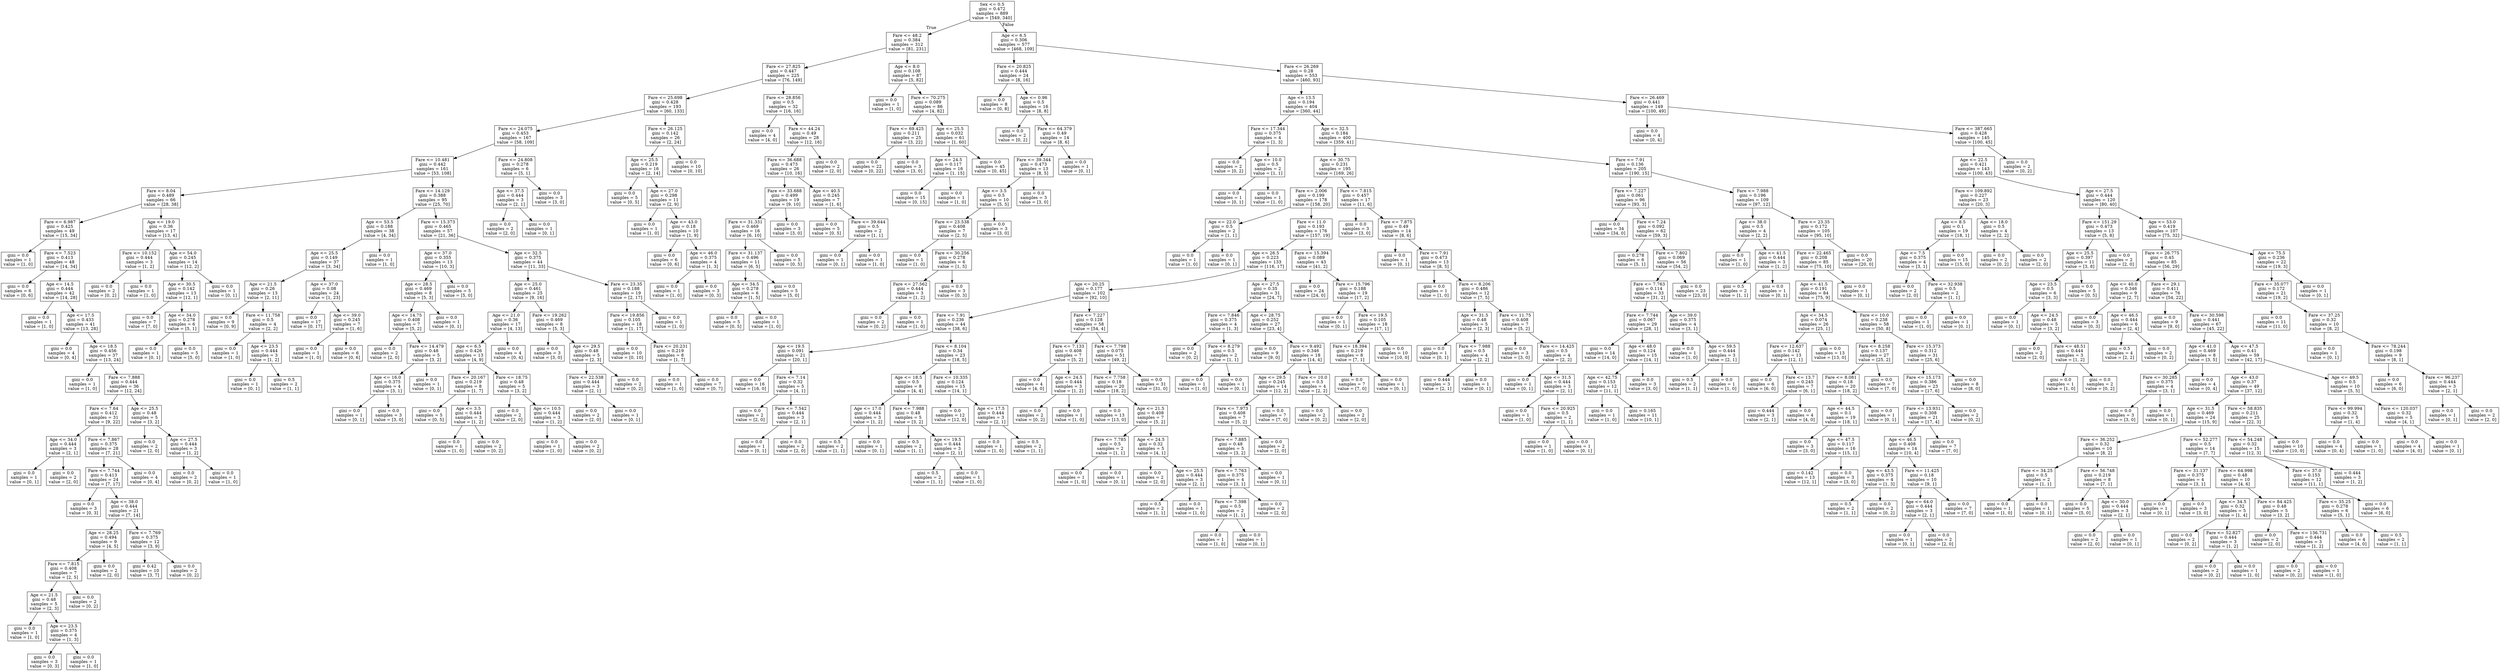 digraph Tree {
node [shape=box] ;
0 [label="Sex <= 0.5\ngini = 0.472\nsamples = 889\nvalue = [549, 340]"] ;
1 [label="Fare <= 48.2\ngini = 0.384\nsamples = 312\nvalue = [81, 231]"] ;
0 -> 1 [labeldistance=2.5, labelangle=45, headlabel="True"] ;
2 [label="Fare <= 27.825\ngini = 0.447\nsamples = 225\nvalue = [76, 149]"] ;
1 -> 2 ;
3 [label="Fare <= 25.698\ngini = 0.428\nsamples = 193\nvalue = [60, 133]"] ;
2 -> 3 ;
4 [label="Fare <= 24.075\ngini = 0.453\nsamples = 167\nvalue = [58, 109]"] ;
3 -> 4 ;
5 [label="Fare <= 10.481\ngini = 0.442\nsamples = 161\nvalue = [53, 108]"] ;
4 -> 5 ;
6 [label="Fare <= 8.04\ngini = 0.489\nsamples = 66\nvalue = [28, 38]"] ;
5 -> 6 ;
7 [label="Fare <= 6.987\ngini = 0.425\nsamples = 49\nvalue = [15, 34]"] ;
6 -> 7 ;
8 [label="gini = 0.0\nsamples = 1\nvalue = [1, 0]"] ;
7 -> 8 ;
9 [label="Fare <= 7.523\ngini = 0.413\nsamples = 48\nvalue = [14, 34]"] ;
7 -> 9 ;
10 [label="gini = 0.0\nsamples = 6\nvalue = [0, 6]"] ;
9 -> 10 ;
11 [label="Age <= 14.5\ngini = 0.444\nsamples = 42\nvalue = [14, 28]"] ;
9 -> 11 ;
12 [label="gini = 0.0\nsamples = 1\nvalue = [1, 0]"] ;
11 -> 12 ;
13 [label="Age <= 17.5\ngini = 0.433\nsamples = 41\nvalue = [13, 28]"] ;
11 -> 13 ;
14 [label="gini = 0.0\nsamples = 4\nvalue = [0, 4]"] ;
13 -> 14 ;
15 [label="Age <= 18.5\ngini = 0.456\nsamples = 37\nvalue = [13, 24]"] ;
13 -> 15 ;
16 [label="gini = 0.0\nsamples = 1\nvalue = [1, 0]"] ;
15 -> 16 ;
17 [label="Fare <= 7.888\ngini = 0.444\nsamples = 36\nvalue = [12, 24]"] ;
15 -> 17 ;
18 [label="Fare <= 7.64\ngini = 0.412\nsamples = 31\nvalue = [9, 22]"] ;
17 -> 18 ;
19 [label="Age <= 34.0\ngini = 0.444\nsamples = 3\nvalue = [2, 1]"] ;
18 -> 19 ;
20 [label="gini = 0.0\nsamples = 1\nvalue = [0, 1]"] ;
19 -> 20 ;
21 [label="gini = 0.0\nsamples = 2\nvalue = [2, 0]"] ;
19 -> 21 ;
22 [label="Fare <= 7.867\ngini = 0.375\nsamples = 28\nvalue = [7, 21]"] ;
18 -> 22 ;
23 [label="Fare <= 7.744\ngini = 0.413\nsamples = 24\nvalue = [7, 17]"] ;
22 -> 23 ;
24 [label="gini = 0.0\nsamples = 3\nvalue = [0, 3]"] ;
23 -> 24 ;
25 [label="Age <= 38.0\ngini = 0.444\nsamples = 21\nvalue = [7, 14]"] ;
23 -> 25 ;
26 [label="Age <= 28.25\ngini = 0.494\nsamples = 9\nvalue = [4, 5]"] ;
25 -> 26 ;
27 [label="Fare <= 7.815\ngini = 0.408\nsamples = 7\nvalue = [2, 5]"] ;
26 -> 27 ;
28 [label="Age <= 21.5\ngini = 0.48\nsamples = 5\nvalue = [2, 3]"] ;
27 -> 28 ;
29 [label="gini = 0.0\nsamples = 1\nvalue = [1, 0]"] ;
28 -> 29 ;
30 [label="Age <= 23.5\ngini = 0.375\nsamples = 4\nvalue = [1, 3]"] ;
28 -> 30 ;
31 [label="gini = 0.0\nsamples = 3\nvalue = [0, 3]"] ;
30 -> 31 ;
32 [label="gini = 0.0\nsamples = 1\nvalue = [1, 0]"] ;
30 -> 32 ;
33 [label="gini = 0.0\nsamples = 2\nvalue = [0, 2]"] ;
27 -> 33 ;
34 [label="gini = 0.0\nsamples = 2\nvalue = [2, 0]"] ;
26 -> 34 ;
35 [label="Fare <= 7.769\ngini = 0.375\nsamples = 12\nvalue = [3, 9]"] ;
25 -> 35 ;
36 [label="gini = 0.42\nsamples = 10\nvalue = [3, 7]"] ;
35 -> 36 ;
37 [label="gini = 0.0\nsamples = 2\nvalue = [0, 2]"] ;
35 -> 37 ;
38 [label="gini = 0.0\nsamples = 4\nvalue = [0, 4]"] ;
22 -> 38 ;
39 [label="Age <= 25.5\ngini = 0.48\nsamples = 5\nvalue = [3, 2]"] ;
17 -> 39 ;
40 [label="gini = 0.0\nsamples = 2\nvalue = [2, 0]"] ;
39 -> 40 ;
41 [label="Age <= 27.5\ngini = 0.444\nsamples = 3\nvalue = [1, 2]"] ;
39 -> 41 ;
42 [label="gini = 0.0\nsamples = 2\nvalue = [0, 2]"] ;
41 -> 42 ;
43 [label="gini = 0.0\nsamples = 1\nvalue = [1, 0]"] ;
41 -> 43 ;
44 [label="Age <= 19.0\ngini = 0.36\nsamples = 17\nvalue = [13, 4]"] ;
6 -> 44 ;
45 [label="Fare <= 10.152\ngini = 0.444\nsamples = 3\nvalue = [1, 2]"] ;
44 -> 45 ;
46 [label="gini = 0.0\nsamples = 2\nvalue = [0, 2]"] ;
45 -> 46 ;
47 [label="gini = 0.0\nsamples = 1\nvalue = [1, 0]"] ;
45 -> 47 ;
48 [label="Age <= 54.0\ngini = 0.245\nsamples = 14\nvalue = [12, 2]"] ;
44 -> 48 ;
49 [label="Age <= 30.5\ngini = 0.142\nsamples = 13\nvalue = [12, 1]"] ;
48 -> 49 ;
50 [label="gini = 0.0\nsamples = 7\nvalue = [7, 0]"] ;
49 -> 50 ;
51 [label="Age <= 34.0\ngini = 0.278\nsamples = 6\nvalue = [5, 1]"] ;
49 -> 51 ;
52 [label="gini = 0.0\nsamples = 1\nvalue = [0, 1]"] ;
51 -> 52 ;
53 [label="gini = 0.0\nsamples = 5\nvalue = [5, 0]"] ;
51 -> 53 ;
54 [label="gini = 0.0\nsamples = 1\nvalue = [0, 1]"] ;
48 -> 54 ;
55 [label="Fare <= 14.129\ngini = 0.388\nsamples = 95\nvalue = [25, 70]"] ;
5 -> 55 ;
56 [label="Age <= 53.5\ngini = 0.188\nsamples = 38\nvalue = [4, 34]"] ;
55 -> 56 ;
57 [label="Age <= 25.5\ngini = 0.149\nsamples = 37\nvalue = [3, 34]"] ;
56 -> 57 ;
58 [label="Age <= 21.5\ngini = 0.26\nsamples = 13\nvalue = [2, 11]"] ;
57 -> 58 ;
59 [label="gini = 0.0\nsamples = 9\nvalue = [0, 9]"] ;
58 -> 59 ;
60 [label="Fare <= 11.758\ngini = 0.5\nsamples = 4\nvalue = [2, 2]"] ;
58 -> 60 ;
61 [label="gini = 0.0\nsamples = 1\nvalue = [1, 0]"] ;
60 -> 61 ;
62 [label="Age <= 23.5\ngini = 0.444\nsamples = 3\nvalue = [1, 2]"] ;
60 -> 62 ;
63 [label="gini = 0.0\nsamples = 1\nvalue = [0, 1]"] ;
62 -> 63 ;
64 [label="gini = 0.5\nsamples = 2\nvalue = [1, 1]"] ;
62 -> 64 ;
65 [label="Age <= 37.0\ngini = 0.08\nsamples = 24\nvalue = [1, 23]"] ;
57 -> 65 ;
66 [label="gini = 0.0\nsamples = 17\nvalue = [0, 17]"] ;
65 -> 66 ;
67 [label="Age <= 39.0\ngini = 0.245\nsamples = 7\nvalue = [1, 6]"] ;
65 -> 67 ;
68 [label="gini = 0.0\nsamples = 1\nvalue = [1, 0]"] ;
67 -> 68 ;
69 [label="gini = 0.0\nsamples = 6\nvalue = [0, 6]"] ;
67 -> 69 ;
70 [label="gini = 0.0\nsamples = 1\nvalue = [1, 0]"] ;
56 -> 70 ;
71 [label="Fare <= 15.373\ngini = 0.465\nsamples = 57\nvalue = [21, 36]"] ;
55 -> 71 ;
72 [label="Age <= 37.0\ngini = 0.355\nsamples = 13\nvalue = [10, 3]"] ;
71 -> 72 ;
73 [label="Age <= 28.5\ngini = 0.469\nsamples = 8\nvalue = [5, 3]"] ;
72 -> 73 ;
74 [label="Age <= 14.75\ngini = 0.408\nsamples = 7\nvalue = [5, 2]"] ;
73 -> 74 ;
75 [label="gini = 0.0\nsamples = 2\nvalue = [2, 0]"] ;
74 -> 75 ;
76 [label="Fare <= 14.479\ngini = 0.48\nsamples = 5\nvalue = [3, 2]"] ;
74 -> 76 ;
77 [label="Age <= 16.0\ngini = 0.375\nsamples = 4\nvalue = [3, 1]"] ;
76 -> 77 ;
78 [label="gini = 0.0\nsamples = 1\nvalue = [0, 1]"] ;
77 -> 78 ;
79 [label="gini = 0.0\nsamples = 3\nvalue = [3, 0]"] ;
77 -> 79 ;
80 [label="gini = 0.0\nsamples = 1\nvalue = [0, 1]"] ;
76 -> 80 ;
81 [label="gini = 0.0\nsamples = 1\nvalue = [0, 1]"] ;
73 -> 81 ;
82 [label="gini = 0.0\nsamples = 5\nvalue = [5, 0]"] ;
72 -> 82 ;
83 [label="Age <= 32.5\ngini = 0.375\nsamples = 44\nvalue = [11, 33]"] ;
71 -> 83 ;
84 [label="Age <= 25.0\ngini = 0.461\nsamples = 25\nvalue = [9, 16]"] ;
83 -> 84 ;
85 [label="Age <= 21.0\ngini = 0.36\nsamples = 17\nvalue = [4, 13]"] ;
84 -> 85 ;
86 [label="Age <= 6.5\ngini = 0.426\nsamples = 13\nvalue = [4, 9]"] ;
85 -> 86 ;
87 [label="Fare <= 20.167\ngini = 0.219\nsamples = 8\nvalue = [1, 7]"] ;
86 -> 87 ;
88 [label="gini = 0.0\nsamples = 5\nvalue = [0, 5]"] ;
87 -> 88 ;
89 [label="Age <= 3.5\ngini = 0.444\nsamples = 3\nvalue = [1, 2]"] ;
87 -> 89 ;
90 [label="gini = 0.0\nsamples = 1\nvalue = [1, 0]"] ;
89 -> 90 ;
91 [label="gini = 0.0\nsamples = 2\nvalue = [0, 2]"] ;
89 -> 91 ;
92 [label="Fare <= 18.75\ngini = 0.48\nsamples = 5\nvalue = [3, 2]"] ;
86 -> 92 ;
93 [label="gini = 0.0\nsamples = 2\nvalue = [2, 0]"] ;
92 -> 93 ;
94 [label="Age <= 10.5\ngini = 0.444\nsamples = 3\nvalue = [1, 2]"] ;
92 -> 94 ;
95 [label="gini = 0.0\nsamples = 1\nvalue = [1, 0]"] ;
94 -> 95 ;
96 [label="gini = 0.0\nsamples = 2\nvalue = [0, 2]"] ;
94 -> 96 ;
97 [label="gini = 0.0\nsamples = 4\nvalue = [0, 4]"] ;
85 -> 97 ;
98 [label="Fare <= 19.262\ngini = 0.469\nsamples = 8\nvalue = [5, 3]"] ;
84 -> 98 ;
99 [label="gini = 0.0\nsamples = 3\nvalue = [3, 0]"] ;
98 -> 99 ;
100 [label="Age <= 29.5\ngini = 0.48\nsamples = 5\nvalue = [2, 3]"] ;
98 -> 100 ;
101 [label="Fare <= 22.538\ngini = 0.444\nsamples = 3\nvalue = [2, 1]"] ;
100 -> 101 ;
102 [label="gini = 0.0\nsamples = 2\nvalue = [2, 0]"] ;
101 -> 102 ;
103 [label="gini = 0.0\nsamples = 1\nvalue = [0, 1]"] ;
101 -> 103 ;
104 [label="gini = 0.0\nsamples = 2\nvalue = [0, 2]"] ;
100 -> 104 ;
105 [label="Fare <= 23.35\ngini = 0.188\nsamples = 19\nvalue = [2, 17]"] ;
83 -> 105 ;
106 [label="Fare <= 19.856\ngini = 0.105\nsamples = 18\nvalue = [1, 17]"] ;
105 -> 106 ;
107 [label="gini = 0.0\nsamples = 10\nvalue = [0, 10]"] ;
106 -> 107 ;
108 [label="Fare <= 20.231\ngini = 0.219\nsamples = 8\nvalue = [1, 7]"] ;
106 -> 108 ;
109 [label="gini = 0.0\nsamples = 1\nvalue = [1, 0]"] ;
108 -> 109 ;
110 [label="gini = 0.0\nsamples = 7\nvalue = [0, 7]"] ;
108 -> 110 ;
111 [label="gini = 0.0\nsamples = 1\nvalue = [1, 0]"] ;
105 -> 111 ;
112 [label="Fare <= 24.808\ngini = 0.278\nsamples = 6\nvalue = [5, 1]"] ;
4 -> 112 ;
113 [label="Age <= 37.5\ngini = 0.444\nsamples = 3\nvalue = [2, 1]"] ;
112 -> 113 ;
114 [label="gini = 0.0\nsamples = 2\nvalue = [2, 0]"] ;
113 -> 114 ;
115 [label="gini = 0.0\nsamples = 1\nvalue = [0, 1]"] ;
113 -> 115 ;
116 [label="gini = 0.0\nsamples = 3\nvalue = [3, 0]"] ;
112 -> 116 ;
117 [label="Fare <= 26.125\ngini = 0.142\nsamples = 26\nvalue = [2, 24]"] ;
3 -> 117 ;
118 [label="Age <= 25.5\ngini = 0.219\nsamples = 16\nvalue = [2, 14]"] ;
117 -> 118 ;
119 [label="gini = 0.0\nsamples = 5\nvalue = [0, 5]"] ;
118 -> 119 ;
120 [label="Age <= 27.0\ngini = 0.298\nsamples = 11\nvalue = [2, 9]"] ;
118 -> 120 ;
121 [label="gini = 0.0\nsamples = 1\nvalue = [1, 0]"] ;
120 -> 121 ;
122 [label="Age <= 43.0\ngini = 0.18\nsamples = 10\nvalue = [1, 9]"] ;
120 -> 122 ;
123 [label="gini = 0.0\nsamples = 6\nvalue = [0, 6]"] ;
122 -> 123 ;
124 [label="Age <= 46.0\ngini = 0.375\nsamples = 4\nvalue = [1, 3]"] ;
122 -> 124 ;
125 [label="gini = 0.0\nsamples = 1\nvalue = [1, 0]"] ;
124 -> 125 ;
126 [label="gini = 0.0\nsamples = 3\nvalue = [0, 3]"] ;
124 -> 126 ;
127 [label="gini = 0.0\nsamples = 10\nvalue = [0, 10]"] ;
117 -> 127 ;
128 [label="Fare <= 28.856\ngini = 0.5\nsamples = 32\nvalue = [16, 16]"] ;
2 -> 128 ;
129 [label="gini = 0.0\nsamples = 4\nvalue = [4, 0]"] ;
128 -> 129 ;
130 [label="Fare <= 44.24\ngini = 0.49\nsamples = 28\nvalue = [12, 16]"] ;
128 -> 130 ;
131 [label="Fare <= 36.688\ngini = 0.473\nsamples = 26\nvalue = [10, 16]"] ;
130 -> 131 ;
132 [label="Fare <= 33.688\ngini = 0.499\nsamples = 19\nvalue = [9, 10]"] ;
131 -> 132 ;
133 [label="Fare <= 31.331\ngini = 0.469\nsamples = 16\nvalue = [6, 10]"] ;
132 -> 133 ;
134 [label="Fare <= 31.137\ngini = 0.496\nsamples = 11\nvalue = [6, 5]"] ;
133 -> 134 ;
135 [label="Age <= 34.5\ngini = 0.278\nsamples = 6\nvalue = [1, 5]"] ;
134 -> 135 ;
136 [label="gini = 0.0\nsamples = 5\nvalue = [0, 5]"] ;
135 -> 136 ;
137 [label="gini = 0.0\nsamples = 1\nvalue = [1, 0]"] ;
135 -> 137 ;
138 [label="gini = 0.0\nsamples = 5\nvalue = [5, 0]"] ;
134 -> 138 ;
139 [label="gini = 0.0\nsamples = 5\nvalue = [0, 5]"] ;
133 -> 139 ;
140 [label="gini = 0.0\nsamples = 3\nvalue = [3, 0]"] ;
132 -> 140 ;
141 [label="Age <= 40.5\ngini = 0.245\nsamples = 7\nvalue = [1, 6]"] ;
131 -> 141 ;
142 [label="gini = 0.0\nsamples = 5\nvalue = [0, 5]"] ;
141 -> 142 ;
143 [label="Fare <= 39.644\ngini = 0.5\nsamples = 2\nvalue = [1, 1]"] ;
141 -> 143 ;
144 [label="gini = 0.0\nsamples = 1\nvalue = [0, 1]"] ;
143 -> 144 ;
145 [label="gini = 0.0\nsamples = 1\nvalue = [1, 0]"] ;
143 -> 145 ;
146 [label="gini = 0.0\nsamples = 2\nvalue = [2, 0]"] ;
130 -> 146 ;
147 [label="Age <= 8.0\ngini = 0.108\nsamples = 87\nvalue = [5, 82]"] ;
1 -> 147 ;
148 [label="gini = 0.0\nsamples = 1\nvalue = [1, 0]"] ;
147 -> 148 ;
149 [label="Fare <= 70.275\ngini = 0.089\nsamples = 86\nvalue = [4, 82]"] ;
147 -> 149 ;
150 [label="Fare <= 69.425\ngini = 0.211\nsamples = 25\nvalue = [3, 22]"] ;
149 -> 150 ;
151 [label="gini = 0.0\nsamples = 22\nvalue = [0, 22]"] ;
150 -> 151 ;
152 [label="gini = 0.0\nsamples = 3\nvalue = [3, 0]"] ;
150 -> 152 ;
153 [label="Age <= 25.5\ngini = 0.032\nsamples = 61\nvalue = [1, 60]"] ;
149 -> 153 ;
154 [label="Age <= 24.5\ngini = 0.117\nsamples = 16\nvalue = [1, 15]"] ;
153 -> 154 ;
155 [label="gini = 0.0\nsamples = 15\nvalue = [0, 15]"] ;
154 -> 155 ;
156 [label="gini = 0.0\nsamples = 1\nvalue = [1, 0]"] ;
154 -> 156 ;
157 [label="gini = 0.0\nsamples = 45\nvalue = [0, 45]"] ;
153 -> 157 ;
158 [label="Age <= 6.5\ngini = 0.306\nsamples = 577\nvalue = [468, 109]"] ;
0 -> 158 [labeldistance=2.5, labelangle=-45, headlabel="False"] ;
159 [label="Fare <= 20.825\ngini = 0.444\nsamples = 24\nvalue = [8, 16]"] ;
158 -> 159 ;
160 [label="gini = 0.0\nsamples = 8\nvalue = [0, 8]"] ;
159 -> 160 ;
161 [label="Age <= 0.96\ngini = 0.5\nsamples = 16\nvalue = [8, 8]"] ;
159 -> 161 ;
162 [label="gini = 0.0\nsamples = 2\nvalue = [0, 2]"] ;
161 -> 162 ;
163 [label="Fare <= 64.379\ngini = 0.49\nsamples = 14\nvalue = [8, 6]"] ;
161 -> 163 ;
164 [label="Fare <= 39.344\ngini = 0.473\nsamples = 13\nvalue = [8, 5]"] ;
163 -> 164 ;
165 [label="Age <= 3.5\ngini = 0.5\nsamples = 10\nvalue = [5, 5]"] ;
164 -> 165 ;
166 [label="Fare <= 23.538\ngini = 0.408\nsamples = 7\nvalue = [2, 5]"] ;
165 -> 166 ;
167 [label="gini = 0.0\nsamples = 1\nvalue = [1, 0]"] ;
166 -> 167 ;
168 [label="Fare <= 30.256\ngini = 0.278\nsamples = 6\nvalue = [1, 5]"] ;
166 -> 168 ;
169 [label="Fare <= 27.562\ngini = 0.444\nsamples = 3\nvalue = [1, 2]"] ;
168 -> 169 ;
170 [label="gini = 0.0\nsamples = 2\nvalue = [0, 2]"] ;
169 -> 170 ;
171 [label="gini = 0.0\nsamples = 1\nvalue = [1, 0]"] ;
169 -> 171 ;
172 [label="gini = 0.0\nsamples = 3\nvalue = [0, 3]"] ;
168 -> 172 ;
173 [label="gini = 0.0\nsamples = 3\nvalue = [3, 0]"] ;
165 -> 173 ;
174 [label="gini = 0.0\nsamples = 3\nvalue = [3, 0]"] ;
164 -> 174 ;
175 [label="gini = 0.0\nsamples = 1\nvalue = [0, 1]"] ;
163 -> 175 ;
176 [label="Fare <= 26.269\ngini = 0.28\nsamples = 553\nvalue = [460, 93]"] ;
158 -> 176 ;
177 [label="Age <= 13.5\ngini = 0.194\nsamples = 404\nvalue = [360, 44]"] ;
176 -> 177 ;
178 [label="Fare <= 17.344\ngini = 0.375\nsamples = 4\nvalue = [1, 3]"] ;
177 -> 178 ;
179 [label="gini = 0.0\nsamples = 2\nvalue = [0, 2]"] ;
178 -> 179 ;
180 [label="Age <= 10.0\ngini = 0.5\nsamples = 2\nvalue = [1, 1]"] ;
178 -> 180 ;
181 [label="gini = 0.0\nsamples = 1\nvalue = [0, 1]"] ;
180 -> 181 ;
182 [label="gini = 0.0\nsamples = 1\nvalue = [1, 0]"] ;
180 -> 182 ;
183 [label="Age <= 32.5\ngini = 0.184\nsamples = 400\nvalue = [359, 41]"] ;
177 -> 183 ;
184 [label="Age <= 30.75\ngini = 0.231\nsamples = 195\nvalue = [169, 26]"] ;
183 -> 184 ;
185 [label="Fare <= 2.006\ngini = 0.199\nsamples = 178\nvalue = [158, 20]"] ;
184 -> 185 ;
186 [label="Age <= 22.0\ngini = 0.5\nsamples = 2\nvalue = [1, 1]"] ;
185 -> 186 ;
187 [label="gini = 0.0\nsamples = 1\nvalue = [1, 0]"] ;
186 -> 187 ;
188 [label="gini = 0.0\nsamples = 1\nvalue = [0, 1]"] ;
186 -> 188 ;
189 [label="Fare <= 11.0\ngini = 0.193\nsamples = 176\nvalue = [157, 19]"] ;
185 -> 189 ;
190 [label="Age <= 26.5\ngini = 0.223\nsamples = 133\nvalue = [116, 17]"] ;
189 -> 190 ;
191 [label="Age <= 20.25\ngini = 0.177\nsamples = 102\nvalue = [92, 10]"] ;
190 -> 191 ;
192 [label="Fare <= 7.91\ngini = 0.236\nsamples = 44\nvalue = [38, 6]"] ;
191 -> 192 ;
193 [label="Age <= 19.5\ngini = 0.091\nsamples = 21\nvalue = [20, 1]"] ;
192 -> 193 ;
194 [label="gini = 0.0\nsamples = 16\nvalue = [16, 0]"] ;
193 -> 194 ;
195 [label="Fare <= 7.14\ngini = 0.32\nsamples = 5\nvalue = [4, 1]"] ;
193 -> 195 ;
196 [label="gini = 0.0\nsamples = 2\nvalue = [2, 0]"] ;
195 -> 196 ;
197 [label="Fare <= 7.542\ngini = 0.444\nsamples = 3\nvalue = [2, 1]"] ;
195 -> 197 ;
198 [label="gini = 0.0\nsamples = 1\nvalue = [0, 1]"] ;
197 -> 198 ;
199 [label="gini = 0.0\nsamples = 2\nvalue = [2, 0]"] ;
197 -> 199 ;
200 [label="Fare <= 8.104\ngini = 0.34\nsamples = 23\nvalue = [18, 5]"] ;
192 -> 200 ;
201 [label="Age <= 18.5\ngini = 0.5\nsamples = 8\nvalue = [4, 4]"] ;
200 -> 201 ;
202 [label="Age <= 17.0\ngini = 0.444\nsamples = 3\nvalue = [1, 2]"] ;
201 -> 202 ;
203 [label="gini = 0.5\nsamples = 2\nvalue = [1, 1]"] ;
202 -> 203 ;
204 [label="gini = 0.0\nsamples = 1\nvalue = [0, 1]"] ;
202 -> 204 ;
205 [label="Fare <= 7.988\ngini = 0.48\nsamples = 5\nvalue = [3, 2]"] ;
201 -> 205 ;
206 [label="gini = 0.5\nsamples = 2\nvalue = [1, 1]"] ;
205 -> 206 ;
207 [label="Age <= 19.5\ngini = 0.444\nsamples = 3\nvalue = [2, 1]"] ;
205 -> 207 ;
208 [label="gini = 0.5\nsamples = 2\nvalue = [1, 1]"] ;
207 -> 208 ;
209 [label="gini = 0.0\nsamples = 1\nvalue = [1, 0]"] ;
207 -> 209 ;
210 [label="Fare <= 10.335\ngini = 0.124\nsamples = 15\nvalue = [14, 1]"] ;
200 -> 210 ;
211 [label="gini = 0.0\nsamples = 12\nvalue = [12, 0]"] ;
210 -> 211 ;
212 [label="Age <= 17.5\ngini = 0.444\nsamples = 3\nvalue = [2, 1]"] ;
210 -> 212 ;
213 [label="gini = 0.0\nsamples = 1\nvalue = [1, 0]"] ;
212 -> 213 ;
214 [label="gini = 0.5\nsamples = 2\nvalue = [1, 1]"] ;
212 -> 214 ;
215 [label="Fare <= 7.227\ngini = 0.128\nsamples = 58\nvalue = [54, 4]"] ;
191 -> 215 ;
216 [label="Fare <= 7.133\ngini = 0.408\nsamples = 7\nvalue = [5, 2]"] ;
215 -> 216 ;
217 [label="gini = 0.0\nsamples = 4\nvalue = [4, 0]"] ;
216 -> 217 ;
218 [label="Age <= 24.5\ngini = 0.444\nsamples = 3\nvalue = [1, 2]"] ;
216 -> 218 ;
219 [label="gini = 0.0\nsamples = 2\nvalue = [0, 2]"] ;
218 -> 219 ;
220 [label="gini = 0.0\nsamples = 1\nvalue = [1, 0]"] ;
218 -> 220 ;
221 [label="Fare <= 7.798\ngini = 0.075\nsamples = 51\nvalue = [49, 2]"] ;
215 -> 221 ;
222 [label="Fare <= 7.758\ngini = 0.18\nsamples = 20\nvalue = [18, 2]"] ;
221 -> 222 ;
223 [label="gini = 0.0\nsamples = 13\nvalue = [13, 0]"] ;
222 -> 223 ;
224 [label="Age <= 21.5\ngini = 0.408\nsamples = 7\nvalue = [5, 2]"] ;
222 -> 224 ;
225 [label="Fare <= 7.785\ngini = 0.5\nsamples = 2\nvalue = [1, 1]"] ;
224 -> 225 ;
226 [label="gini = 0.0\nsamples = 1\nvalue = [1, 0]"] ;
225 -> 226 ;
227 [label="gini = 0.0\nsamples = 1\nvalue = [0, 1]"] ;
225 -> 227 ;
228 [label="Age <= 24.5\ngini = 0.32\nsamples = 5\nvalue = [4, 1]"] ;
224 -> 228 ;
229 [label="gini = 0.0\nsamples = 2\nvalue = [2, 0]"] ;
228 -> 229 ;
230 [label="Age <= 25.5\ngini = 0.444\nsamples = 3\nvalue = [2, 1]"] ;
228 -> 230 ;
231 [label="gini = 0.5\nsamples = 2\nvalue = [1, 1]"] ;
230 -> 231 ;
232 [label="gini = 0.0\nsamples = 1\nvalue = [1, 0]"] ;
230 -> 232 ;
233 [label="gini = 0.0\nsamples = 31\nvalue = [31, 0]"] ;
221 -> 233 ;
234 [label="Age <= 27.5\ngini = 0.35\nsamples = 31\nvalue = [24, 7]"] ;
190 -> 234 ;
235 [label="Fare <= 7.846\ngini = 0.375\nsamples = 4\nvalue = [1, 3]"] ;
234 -> 235 ;
236 [label="gini = 0.0\nsamples = 2\nvalue = [0, 2]"] ;
235 -> 236 ;
237 [label="Fare <= 8.279\ngini = 0.5\nsamples = 2\nvalue = [1, 1]"] ;
235 -> 237 ;
238 [label="gini = 0.0\nsamples = 1\nvalue = [1, 0]"] ;
237 -> 238 ;
239 [label="gini = 0.0\nsamples = 1\nvalue = [0, 1]"] ;
237 -> 239 ;
240 [label="Age <= 28.75\ngini = 0.252\nsamples = 27\nvalue = [23, 4]"] ;
234 -> 240 ;
241 [label="gini = 0.0\nsamples = 9\nvalue = [9, 0]"] ;
240 -> 241 ;
242 [label="Fare <= 9.492\ngini = 0.346\nsamples = 18\nvalue = [14, 4]"] ;
240 -> 242 ;
243 [label="Age <= 29.5\ngini = 0.245\nsamples = 14\nvalue = [12, 2]"] ;
242 -> 243 ;
244 [label="Fare <= 7.973\ngini = 0.408\nsamples = 7\nvalue = [5, 2]"] ;
243 -> 244 ;
245 [label="Fare <= 7.885\ngini = 0.48\nsamples = 5\nvalue = [3, 2]"] ;
244 -> 245 ;
246 [label="Fare <= 7.763\ngini = 0.375\nsamples = 4\nvalue = [3, 1]"] ;
245 -> 246 ;
247 [label="Fare <= 7.398\ngini = 0.5\nsamples = 2\nvalue = [1, 1]"] ;
246 -> 247 ;
248 [label="gini = 0.0\nsamples = 1\nvalue = [1, 0]"] ;
247 -> 248 ;
249 [label="gini = 0.0\nsamples = 1\nvalue = [0, 1]"] ;
247 -> 249 ;
250 [label="gini = 0.0\nsamples = 2\nvalue = [2, 0]"] ;
246 -> 250 ;
251 [label="gini = 0.0\nsamples = 1\nvalue = [0, 1]"] ;
245 -> 251 ;
252 [label="gini = 0.0\nsamples = 2\nvalue = [2, 0]"] ;
244 -> 252 ;
253 [label="gini = 0.0\nsamples = 7\nvalue = [7, 0]"] ;
243 -> 253 ;
254 [label="Fare <= 10.0\ngini = 0.5\nsamples = 4\nvalue = [2, 2]"] ;
242 -> 254 ;
255 [label="gini = 0.0\nsamples = 2\nvalue = [0, 2]"] ;
254 -> 255 ;
256 [label="gini = 0.0\nsamples = 2\nvalue = [2, 0]"] ;
254 -> 256 ;
257 [label="Fare <= 15.394\ngini = 0.089\nsamples = 43\nvalue = [41, 2]"] ;
189 -> 257 ;
258 [label="gini = 0.0\nsamples = 24\nvalue = [24, 0]"] ;
257 -> 258 ;
259 [label="Fare <= 15.796\ngini = 0.188\nsamples = 19\nvalue = [17, 2]"] ;
257 -> 259 ;
260 [label="gini = 0.0\nsamples = 1\nvalue = [0, 1]"] ;
259 -> 260 ;
261 [label="Fare <= 19.5\ngini = 0.105\nsamples = 18\nvalue = [17, 1]"] ;
259 -> 261 ;
262 [label="Fare <= 18.394\ngini = 0.219\nsamples = 8\nvalue = [7, 1]"] ;
261 -> 262 ;
263 [label="gini = 0.0\nsamples = 7\nvalue = [7, 0]"] ;
262 -> 263 ;
264 [label="gini = 0.0\nsamples = 1\nvalue = [0, 1]"] ;
262 -> 264 ;
265 [label="gini = 0.0\nsamples = 10\nvalue = [10, 0]"] ;
261 -> 265 ;
266 [label="Fare <= 7.815\ngini = 0.457\nsamples = 17\nvalue = [11, 6]"] ;
184 -> 266 ;
267 [label="gini = 0.0\nsamples = 3\nvalue = [3, 0]"] ;
266 -> 267 ;
268 [label="Fare <= 7.875\ngini = 0.49\nsamples = 14\nvalue = [8, 6]"] ;
266 -> 268 ;
269 [label="gini = 0.0\nsamples = 1\nvalue = [0, 1]"] ;
268 -> 269 ;
270 [label="Fare <= 7.91\ngini = 0.473\nsamples = 13\nvalue = [8, 5]"] ;
268 -> 270 ;
271 [label="gini = 0.0\nsamples = 1\nvalue = [1, 0]"] ;
270 -> 271 ;
272 [label="Fare <= 8.206\ngini = 0.486\nsamples = 12\nvalue = [7, 5]"] ;
270 -> 272 ;
273 [label="Age <= 31.5\ngini = 0.48\nsamples = 5\nvalue = [2, 3]"] ;
272 -> 273 ;
274 [label="gini = 0.0\nsamples = 1\nvalue = [0, 1]"] ;
273 -> 274 ;
275 [label="Fare <= 7.988\ngini = 0.5\nsamples = 4\nvalue = [2, 2]"] ;
273 -> 275 ;
276 [label="gini = 0.444\nsamples = 3\nvalue = [2, 1]"] ;
275 -> 276 ;
277 [label="gini = 0.0\nsamples = 1\nvalue = [0, 1]"] ;
275 -> 277 ;
278 [label="Fare <= 11.75\ngini = 0.408\nsamples = 7\nvalue = [5, 2]"] ;
272 -> 278 ;
279 [label="gini = 0.0\nsamples = 3\nvalue = [3, 0]"] ;
278 -> 279 ;
280 [label="Fare <= 14.425\ngini = 0.5\nsamples = 4\nvalue = [2, 2]"] ;
278 -> 280 ;
281 [label="gini = 0.0\nsamples = 1\nvalue = [0, 1]"] ;
280 -> 281 ;
282 [label="Age <= 31.5\ngini = 0.444\nsamples = 3\nvalue = [2, 1]"] ;
280 -> 282 ;
283 [label="gini = 0.0\nsamples = 1\nvalue = [1, 0]"] ;
282 -> 283 ;
284 [label="Fare <= 20.925\ngini = 0.5\nsamples = 2\nvalue = [1, 1]"] ;
282 -> 284 ;
285 [label="gini = 0.0\nsamples = 1\nvalue = [1, 0]"] ;
284 -> 285 ;
286 [label="gini = 0.0\nsamples = 1\nvalue = [0, 1]"] ;
284 -> 286 ;
287 [label="Fare <= 7.91\ngini = 0.136\nsamples = 205\nvalue = [190, 15]"] ;
183 -> 287 ;
288 [label="Fare <= 7.227\ngini = 0.061\nsamples = 96\nvalue = [93, 3]"] ;
287 -> 288 ;
289 [label="gini = 0.0\nsamples = 34\nvalue = [34, 0]"] ;
288 -> 289 ;
290 [label="Fare <= 7.24\ngini = 0.092\nsamples = 62\nvalue = [59, 3]"] ;
288 -> 290 ;
291 [label="gini = 0.278\nsamples = 6\nvalue = [5, 1]"] ;
290 -> 291 ;
292 [label="Fare <= 7.802\ngini = 0.069\nsamples = 56\nvalue = [54, 2]"] ;
290 -> 292 ;
293 [label="Fare <= 7.763\ngini = 0.114\nsamples = 33\nvalue = [31, 2]"] ;
292 -> 293 ;
294 [label="Fare <= 7.744\ngini = 0.067\nsamples = 29\nvalue = [28, 1]"] ;
293 -> 294 ;
295 [label="gini = 0.0\nsamples = 14\nvalue = [14, 0]"] ;
294 -> 295 ;
296 [label="Age <= 48.0\ngini = 0.124\nsamples = 15\nvalue = [14, 1]"] ;
294 -> 296 ;
297 [label="Age <= 42.75\ngini = 0.153\nsamples = 12\nvalue = [11, 1]"] ;
296 -> 297 ;
298 [label="gini = 0.0\nsamples = 1\nvalue = [1, 0]"] ;
297 -> 298 ;
299 [label="gini = 0.165\nsamples = 11\nvalue = [10, 1]"] ;
297 -> 299 ;
300 [label="gini = 0.0\nsamples = 3\nvalue = [3, 0]"] ;
296 -> 300 ;
301 [label="Age <= 39.0\ngini = 0.375\nsamples = 4\nvalue = [3, 1]"] ;
293 -> 301 ;
302 [label="gini = 0.0\nsamples = 1\nvalue = [1, 0]"] ;
301 -> 302 ;
303 [label="Age <= 59.5\ngini = 0.444\nsamples = 3\nvalue = [2, 1]"] ;
301 -> 303 ;
304 [label="gini = 0.5\nsamples = 2\nvalue = [1, 1]"] ;
303 -> 304 ;
305 [label="gini = 0.0\nsamples = 1\nvalue = [1, 0]"] ;
303 -> 305 ;
306 [label="gini = 0.0\nsamples = 23\nvalue = [23, 0]"] ;
292 -> 306 ;
307 [label="Fare <= 7.988\ngini = 0.196\nsamples = 109\nvalue = [97, 12]"] ;
287 -> 307 ;
308 [label="Age <= 38.0\ngini = 0.5\nsamples = 4\nvalue = [2, 2]"] ;
307 -> 308 ;
309 [label="gini = 0.0\nsamples = 1\nvalue = [1, 0]"] ;
308 -> 309 ;
310 [label="Age <= 41.5\ngini = 0.444\nsamples = 3\nvalue = [1, 2]"] ;
308 -> 310 ;
311 [label="gini = 0.5\nsamples = 2\nvalue = [1, 1]"] ;
310 -> 311 ;
312 [label="gini = 0.0\nsamples = 1\nvalue = [0, 1]"] ;
310 -> 312 ;
313 [label="Fare <= 23.35\ngini = 0.172\nsamples = 105\nvalue = [95, 10]"] ;
307 -> 313 ;
314 [label="Fare <= 22.465\ngini = 0.208\nsamples = 85\nvalue = [75, 10]"] ;
313 -> 314 ;
315 [label="Age <= 41.5\ngini = 0.191\nsamples = 84\nvalue = [75, 9]"] ;
314 -> 315 ;
316 [label="Age <= 34.5\ngini = 0.074\nsamples = 26\nvalue = [25, 1]"] ;
315 -> 316 ;
317 [label="Fare <= 12.637\ngini = 0.142\nsamples = 13\nvalue = [12, 1]"] ;
316 -> 317 ;
318 [label="gini = 0.0\nsamples = 6\nvalue = [6, 0]"] ;
317 -> 318 ;
319 [label="Fare <= 13.7\ngini = 0.245\nsamples = 7\nvalue = [6, 1]"] ;
317 -> 319 ;
320 [label="gini = 0.444\nsamples = 3\nvalue = [2, 1]"] ;
319 -> 320 ;
321 [label="gini = 0.0\nsamples = 4\nvalue = [4, 0]"] ;
319 -> 321 ;
322 [label="gini = 0.0\nsamples = 13\nvalue = [13, 0]"] ;
316 -> 322 ;
323 [label="Fare <= 10.0\ngini = 0.238\nsamples = 58\nvalue = [50, 8]"] ;
315 -> 323 ;
324 [label="Fare <= 8.258\ngini = 0.137\nsamples = 27\nvalue = [25, 2]"] ;
323 -> 324 ;
325 [label="Fare <= 8.081\ngini = 0.18\nsamples = 20\nvalue = [18, 2]"] ;
324 -> 325 ;
326 [label="Age <= 44.5\ngini = 0.1\nsamples = 19\nvalue = [18, 1]"] ;
325 -> 326 ;
327 [label="gini = 0.0\nsamples = 3\nvalue = [3, 0]"] ;
326 -> 327 ;
328 [label="Age <= 47.5\ngini = 0.117\nsamples = 16\nvalue = [15, 1]"] ;
326 -> 328 ;
329 [label="gini = 0.142\nsamples = 13\nvalue = [12, 1]"] ;
328 -> 329 ;
330 [label="gini = 0.0\nsamples = 3\nvalue = [3, 0]"] ;
328 -> 330 ;
331 [label="gini = 0.0\nsamples = 1\nvalue = [0, 1]"] ;
325 -> 331 ;
332 [label="gini = 0.0\nsamples = 7\nvalue = [7, 0]"] ;
324 -> 332 ;
333 [label="Fare <= 15.373\ngini = 0.312\nsamples = 31\nvalue = [25, 6]"] ;
323 -> 333 ;
334 [label="Fare <= 15.173\ngini = 0.386\nsamples = 23\nvalue = [17, 6]"] ;
333 -> 334 ;
335 [label="Fare <= 13.931\ngini = 0.308\nsamples = 21\nvalue = [17, 4]"] ;
334 -> 335 ;
336 [label="Age <= 46.5\ngini = 0.408\nsamples = 14\nvalue = [10, 4]"] ;
335 -> 336 ;
337 [label="Age <= 43.5\ngini = 0.375\nsamples = 4\nvalue = [1, 3]"] ;
336 -> 337 ;
338 [label="gini = 0.5\nsamples = 2\nvalue = [1, 1]"] ;
337 -> 338 ;
339 [label="gini = 0.0\nsamples = 2\nvalue = [0, 2]"] ;
337 -> 339 ;
340 [label="Fare <= 11.425\ngini = 0.18\nsamples = 10\nvalue = [9, 1]"] ;
336 -> 340 ;
341 [label="Age <= 64.0\ngini = 0.444\nsamples = 3\nvalue = [2, 1]"] ;
340 -> 341 ;
342 [label="gini = 0.0\nsamples = 1\nvalue = [0, 1]"] ;
341 -> 342 ;
343 [label="gini = 0.0\nsamples = 2\nvalue = [2, 0]"] ;
341 -> 343 ;
344 [label="gini = 0.0\nsamples = 7\nvalue = [7, 0]"] ;
340 -> 344 ;
345 [label="gini = 0.0\nsamples = 7\nvalue = [7, 0]"] ;
335 -> 345 ;
346 [label="gini = 0.0\nsamples = 2\nvalue = [0, 2]"] ;
334 -> 346 ;
347 [label="gini = 0.0\nsamples = 8\nvalue = [8, 0]"] ;
333 -> 347 ;
348 [label="gini = 0.0\nsamples = 1\nvalue = [0, 1]"] ;
314 -> 348 ;
349 [label="gini = 0.0\nsamples = 20\nvalue = [20, 0]"] ;
313 -> 349 ;
350 [label="Fare <= 26.469\ngini = 0.441\nsamples = 149\nvalue = [100, 49]"] ;
176 -> 350 ;
351 [label="gini = 0.0\nsamples = 4\nvalue = [0, 4]"] ;
350 -> 351 ;
352 [label="Fare <= 387.665\ngini = 0.428\nsamples = 145\nvalue = [100, 45]"] ;
350 -> 352 ;
353 [label="Age <= 22.5\ngini = 0.421\nsamples = 143\nvalue = [100, 43]"] ;
352 -> 353 ;
354 [label="Fare <= 109.892\ngini = 0.227\nsamples = 23\nvalue = [20, 3]"] ;
353 -> 354 ;
355 [label="Age <= 8.5\ngini = 0.1\nsamples = 19\nvalue = [18, 1]"] ;
354 -> 355 ;
356 [label="Age <= 7.5\ngini = 0.375\nsamples = 4\nvalue = [3, 1]"] ;
355 -> 356 ;
357 [label="gini = 0.0\nsamples = 2\nvalue = [2, 0]"] ;
356 -> 357 ;
358 [label="Fare <= 32.938\ngini = 0.5\nsamples = 2\nvalue = [1, 1]"] ;
356 -> 358 ;
359 [label="gini = 0.0\nsamples = 1\nvalue = [1, 0]"] ;
358 -> 359 ;
360 [label="gini = 0.0\nsamples = 1\nvalue = [0, 1]"] ;
358 -> 360 ;
361 [label="gini = 0.0\nsamples = 15\nvalue = [15, 0]"] ;
355 -> 361 ;
362 [label="Age <= 18.0\ngini = 0.5\nsamples = 4\nvalue = [2, 2]"] ;
354 -> 362 ;
363 [label="gini = 0.0\nsamples = 2\nvalue = [0, 2]"] ;
362 -> 363 ;
364 [label="gini = 0.0\nsamples = 2\nvalue = [2, 0]"] ;
362 -> 364 ;
365 [label="Age <= 27.5\ngini = 0.444\nsamples = 120\nvalue = [80, 40]"] ;
353 -> 365 ;
366 [label="Fare <= 151.29\ngini = 0.473\nsamples = 13\nvalue = [5, 8]"] ;
365 -> 366 ;
367 [label="Age <= 25.5\ngini = 0.397\nsamples = 11\nvalue = [3, 8]"] ;
366 -> 367 ;
368 [label="Age <= 23.5\ngini = 0.5\nsamples = 6\nvalue = [3, 3]"] ;
367 -> 368 ;
369 [label="gini = 0.0\nsamples = 1\nvalue = [0, 1]"] ;
368 -> 369 ;
370 [label="Age <= 24.5\ngini = 0.48\nsamples = 5\nvalue = [3, 2]"] ;
368 -> 370 ;
371 [label="gini = 0.0\nsamples = 2\nvalue = [2, 0]"] ;
370 -> 371 ;
372 [label="Fare <= 48.51\ngini = 0.444\nsamples = 3\nvalue = [1, 2]"] ;
370 -> 372 ;
373 [label="gini = 0.0\nsamples = 1\nvalue = [1, 0]"] ;
372 -> 373 ;
374 [label="gini = 0.0\nsamples = 2\nvalue = [0, 2]"] ;
372 -> 374 ;
375 [label="gini = 0.0\nsamples = 5\nvalue = [0, 5]"] ;
367 -> 375 ;
376 [label="gini = 0.0\nsamples = 2\nvalue = [2, 0]"] ;
366 -> 376 ;
377 [label="Age <= 53.0\ngini = 0.419\nsamples = 107\nvalue = [75, 32]"] ;
365 -> 377 ;
378 [label="Fare <= 26.775\ngini = 0.45\nsamples = 85\nvalue = [56, 29]"] ;
377 -> 378 ;
379 [label="Age <= 40.0\ngini = 0.346\nsamples = 9\nvalue = [2, 7]"] ;
378 -> 379 ;
380 [label="gini = 0.0\nsamples = 3\nvalue = [0, 3]"] ;
379 -> 380 ;
381 [label="Age <= 46.5\ngini = 0.444\nsamples = 6\nvalue = [2, 4]"] ;
379 -> 381 ;
382 [label="gini = 0.5\nsamples = 4\nvalue = [2, 2]"] ;
381 -> 382 ;
383 [label="gini = 0.0\nsamples = 2\nvalue = [0, 2]"] ;
381 -> 383 ;
384 [label="Fare <= 29.1\ngini = 0.411\nsamples = 76\nvalue = [54, 22]"] ;
378 -> 384 ;
385 [label="gini = 0.0\nsamples = 9\nvalue = [9, 0]"] ;
384 -> 385 ;
386 [label="Fare <= 30.598\ngini = 0.441\nsamples = 67\nvalue = [45, 22]"] ;
384 -> 386 ;
387 [label="Age <= 41.0\ngini = 0.469\nsamples = 8\nvalue = [3, 5]"] ;
386 -> 387 ;
388 [label="Fare <= 30.285\ngini = 0.375\nsamples = 4\nvalue = [3, 1]"] ;
387 -> 388 ;
389 [label="gini = 0.0\nsamples = 3\nvalue = [3, 0]"] ;
388 -> 389 ;
390 [label="gini = 0.0\nsamples = 1\nvalue = [0, 1]"] ;
388 -> 390 ;
391 [label="gini = 0.0\nsamples = 4\nvalue = [0, 4]"] ;
387 -> 391 ;
392 [label="Age <= 47.5\ngini = 0.41\nsamples = 59\nvalue = [42, 17]"] ;
386 -> 392 ;
393 [label="Age <= 43.0\ngini = 0.37\nsamples = 49\nvalue = [37, 12]"] ;
392 -> 393 ;
394 [label="Age <= 31.5\ngini = 0.469\nsamples = 24\nvalue = [15, 9]"] ;
393 -> 394 ;
395 [label="Fare <= 36.252\ngini = 0.32\nsamples = 10\nvalue = [8, 2]"] ;
394 -> 395 ;
396 [label="Fare <= 34.25\ngini = 0.5\nsamples = 2\nvalue = [1, 1]"] ;
395 -> 396 ;
397 [label="gini = 0.0\nsamples = 1\nvalue = [1, 0]"] ;
396 -> 397 ;
398 [label="gini = 0.0\nsamples = 1\nvalue = [0, 1]"] ;
396 -> 398 ;
399 [label="Fare <= 56.748\ngini = 0.219\nsamples = 8\nvalue = [7, 1]"] ;
395 -> 399 ;
400 [label="gini = 0.0\nsamples = 5\nvalue = [5, 0]"] ;
399 -> 400 ;
401 [label="Age <= 30.0\ngini = 0.444\nsamples = 3\nvalue = [2, 1]"] ;
399 -> 401 ;
402 [label="gini = 0.0\nsamples = 2\nvalue = [2, 0]"] ;
401 -> 402 ;
403 [label="gini = 0.0\nsamples = 1\nvalue = [0, 1]"] ;
401 -> 403 ;
404 [label="Fare <= 52.277\ngini = 0.5\nsamples = 14\nvalue = [7, 7]"] ;
394 -> 404 ;
405 [label="Fare <= 31.137\ngini = 0.375\nsamples = 4\nvalue = [3, 1]"] ;
404 -> 405 ;
406 [label="gini = 0.0\nsamples = 1\nvalue = [0, 1]"] ;
405 -> 406 ;
407 [label="gini = 0.0\nsamples = 3\nvalue = [3, 0]"] ;
405 -> 407 ;
408 [label="Fare <= 64.998\ngini = 0.48\nsamples = 10\nvalue = [4, 6]"] ;
404 -> 408 ;
409 [label="Age <= 34.5\ngini = 0.32\nsamples = 5\nvalue = [1, 4]"] ;
408 -> 409 ;
410 [label="gini = 0.0\nsamples = 2\nvalue = [0, 2]"] ;
409 -> 410 ;
411 [label="Fare <= 52.827\ngini = 0.444\nsamples = 3\nvalue = [1, 2]"] ;
409 -> 411 ;
412 [label="gini = 0.0\nsamples = 2\nvalue = [0, 2]"] ;
411 -> 412 ;
413 [label="gini = 0.0\nsamples = 1\nvalue = [1, 0]"] ;
411 -> 413 ;
414 [label="Fare <= 84.425\ngini = 0.48\nsamples = 5\nvalue = [3, 2]"] ;
408 -> 414 ;
415 [label="gini = 0.0\nsamples = 2\nvalue = [2, 0]"] ;
414 -> 415 ;
416 [label="Fare <= 136.731\ngini = 0.444\nsamples = 3\nvalue = [1, 2]"] ;
414 -> 416 ;
417 [label="gini = 0.0\nsamples = 2\nvalue = [0, 2]"] ;
416 -> 417 ;
418 [label="gini = 0.0\nsamples = 1\nvalue = [1, 0]"] ;
416 -> 418 ;
419 [label="Fare <= 58.835\ngini = 0.211\nsamples = 25\nvalue = [22, 3]"] ;
393 -> 419 ;
420 [label="Fare <= 54.248\ngini = 0.32\nsamples = 15\nvalue = [12, 3]"] ;
419 -> 420 ;
421 [label="Fare <= 37.0\ngini = 0.153\nsamples = 12\nvalue = [11, 1]"] ;
420 -> 421 ;
422 [label="Fare <= 35.25\ngini = 0.278\nsamples = 6\nvalue = [5, 1]"] ;
421 -> 422 ;
423 [label="gini = 0.0\nsamples = 4\nvalue = [4, 0]"] ;
422 -> 423 ;
424 [label="gini = 0.5\nsamples = 2\nvalue = [1, 1]"] ;
422 -> 424 ;
425 [label="gini = 0.0\nsamples = 6\nvalue = [6, 0]"] ;
421 -> 425 ;
426 [label="gini = 0.444\nsamples = 3\nvalue = [1, 2]"] ;
420 -> 426 ;
427 [label="gini = 0.0\nsamples = 10\nvalue = [10, 0]"] ;
419 -> 427 ;
428 [label="Age <= 49.5\ngini = 0.5\nsamples = 10\nvalue = [5, 5]"] ;
392 -> 428 ;
429 [label="Fare <= 99.994\ngini = 0.32\nsamples = 5\nvalue = [1, 4]"] ;
428 -> 429 ;
430 [label="gini = 0.0\nsamples = 4\nvalue = [0, 4]"] ;
429 -> 430 ;
431 [label="gini = 0.0\nsamples = 1\nvalue = [1, 0]"] ;
429 -> 431 ;
432 [label="Fare <= 120.037\ngini = 0.32\nsamples = 5\nvalue = [4, 1]"] ;
428 -> 432 ;
433 [label="gini = 0.0\nsamples = 4\nvalue = [4, 0]"] ;
432 -> 433 ;
434 [label="gini = 0.0\nsamples = 1\nvalue = [0, 1]"] ;
432 -> 434 ;
435 [label="Age <= 75.5\ngini = 0.236\nsamples = 22\nvalue = [19, 3]"] ;
377 -> 435 ;
436 [label="Fare <= 35.077\ngini = 0.172\nsamples = 21\nvalue = [19, 2]"] ;
435 -> 436 ;
437 [label="gini = 0.0\nsamples = 11\nvalue = [11, 0]"] ;
436 -> 437 ;
438 [label="Fare <= 37.25\ngini = 0.32\nsamples = 10\nvalue = [8, 2]"] ;
436 -> 438 ;
439 [label="gini = 0.0\nsamples = 1\nvalue = [0, 1]"] ;
438 -> 439 ;
440 [label="Fare <= 78.244\ngini = 0.198\nsamples = 9\nvalue = [8, 1]"] ;
438 -> 440 ;
441 [label="gini = 0.0\nsamples = 6\nvalue = [6, 0]"] ;
440 -> 441 ;
442 [label="Fare <= 96.237\ngini = 0.444\nsamples = 3\nvalue = [2, 1]"] ;
440 -> 442 ;
443 [label="gini = 0.0\nsamples = 1\nvalue = [0, 1]"] ;
442 -> 443 ;
444 [label="gini = 0.0\nsamples = 2\nvalue = [2, 0]"] ;
442 -> 444 ;
445 [label="gini = 0.0\nsamples = 1\nvalue = [0, 1]"] ;
435 -> 445 ;
446 [label="gini = 0.0\nsamples = 2\nvalue = [0, 2]"] ;
352 -> 446 ;
}